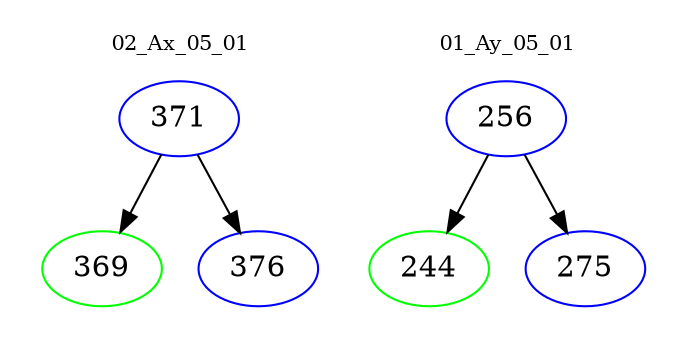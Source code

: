 digraph{
subgraph cluster_0 {
color = white
label = "02_Ax_05_01";
fontsize=10;
T0_371 [label="371", color="blue"]
T0_371 -> T0_369 [color="black"]
T0_369 [label="369", color="green"]
T0_371 -> T0_376 [color="black"]
T0_376 [label="376", color="blue"]
}
subgraph cluster_1 {
color = white
label = "01_Ay_05_01";
fontsize=10;
T1_256 [label="256", color="blue"]
T1_256 -> T1_244 [color="black"]
T1_244 [label="244", color="green"]
T1_256 -> T1_275 [color="black"]
T1_275 [label="275", color="blue"]
}
}

